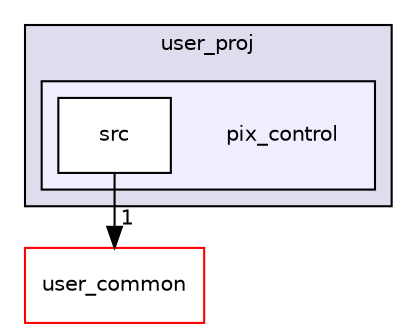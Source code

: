 digraph "user_proj/pix_control" {
  compound=true
  node [ fontsize="10", fontname="Helvetica"];
  edge [ labelfontsize="10", labelfontname="Helvetica"];
  subgraph clusterdir_917e382b2acb853f1ccc58b2793ae86b {
    graph [ bgcolor="#ddddee", pencolor="black", label="user_proj" fontname="Helvetica", fontsize="10", URL="dir_917e382b2acb853f1ccc58b2793ae86b.html"]
  subgraph clusterdir_5d3e3580d713cdeda6e5c649c00a4aa3 {
    graph [ bgcolor="#eeeeff", pencolor="black", label="" URL="dir_5d3e3580d713cdeda6e5c649c00a4aa3.html"];
    dir_5d3e3580d713cdeda6e5c649c00a4aa3 [shape=plaintext label="pix_control"];
    dir_2de00720eba0aef5132084049d405a80 [shape=box label="src" color="black" fillcolor="white" style="filled" URL="dir_2de00720eba0aef5132084049d405a80.html"];
  }
  }
  dir_3a5750680ef3b28b662cb739d8664c22 [shape=box label="user_common" fillcolor="white" style="filled" color="red" URL="dir_3a5750680ef3b28b662cb739d8664c22.html"];
  dir_2de00720eba0aef5132084049d405a80->dir_3a5750680ef3b28b662cb739d8664c22 [headlabel="1", labeldistance=1.5 headhref="dir_000010_000003.html"];
}
